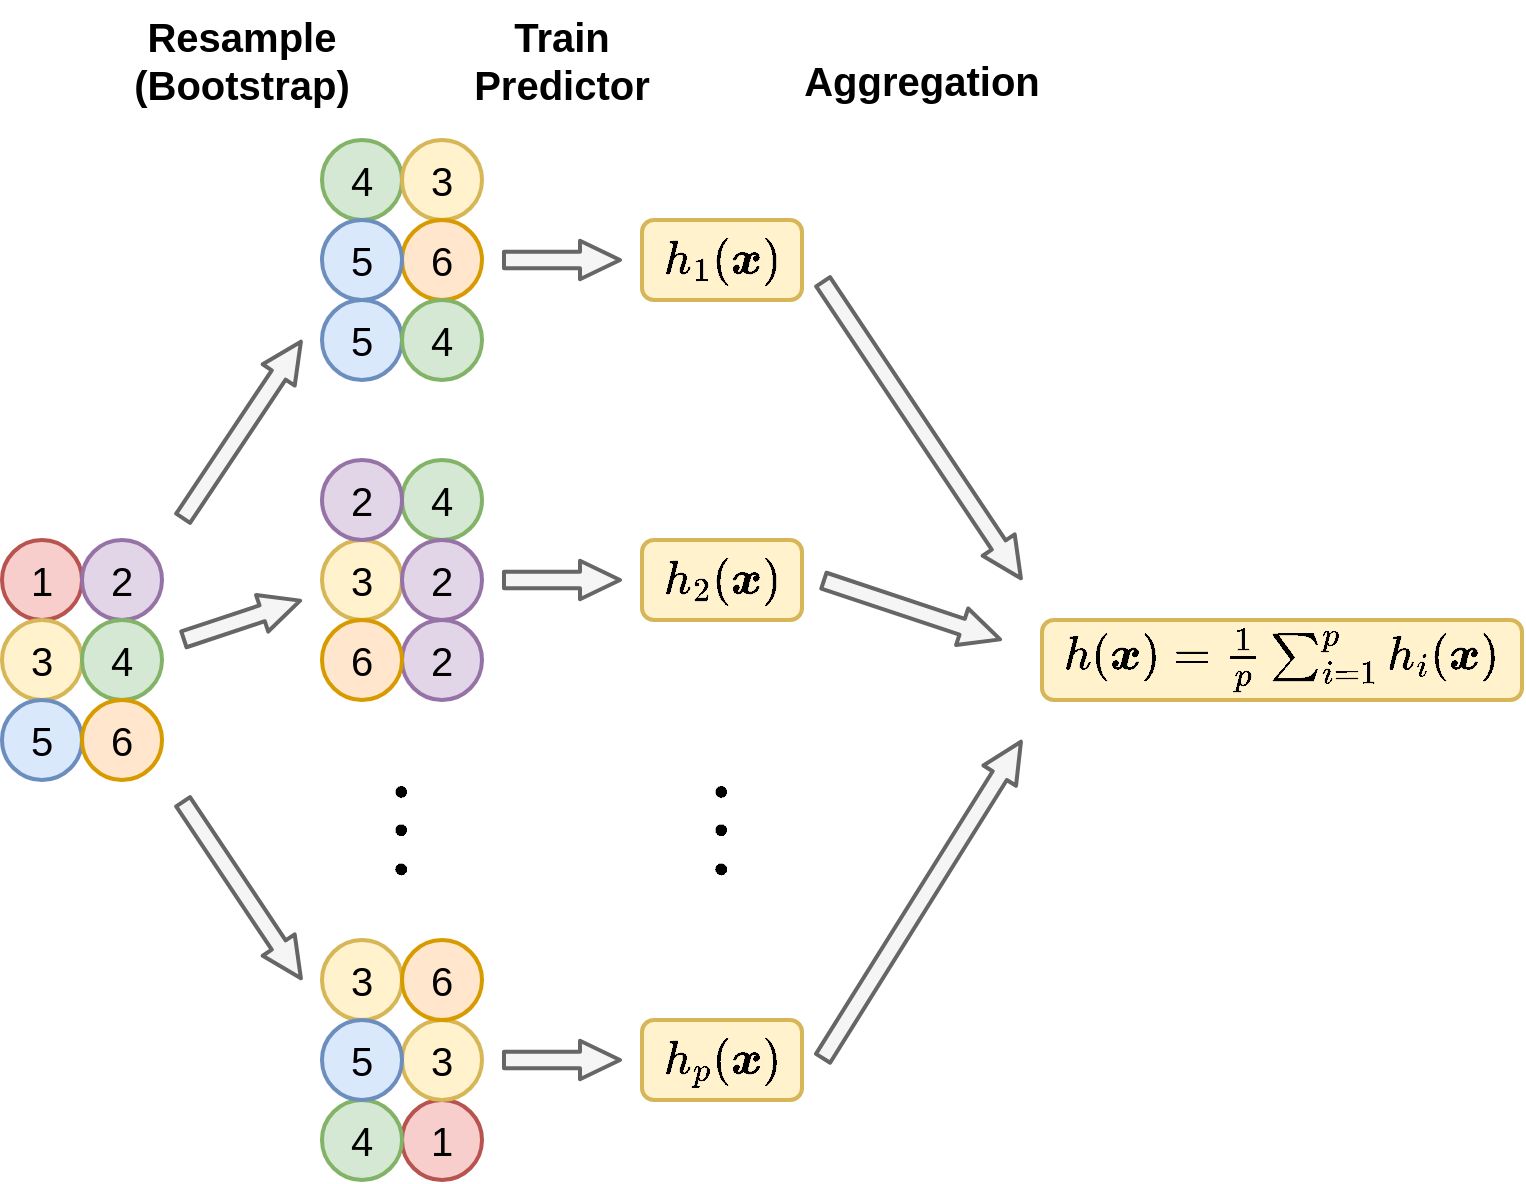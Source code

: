 <mxfile version="14.1.8" type="device"><diagram id="ODV0L1hNZXR7UKH8RCcP" name="Page-1"><mxGraphModel dx="1350" dy="843" grid="1" gridSize="10" guides="1" tooltips="1" connect="0" arrows="0" fold="1" page="1" pageScale="1" pageWidth="827" pageHeight="1169" math="1" shadow="0"><root><mxCell id="0"/><mxCell id="1" parent="0"/><mxCell id="ACD0V6y8mZ6Ry51Ar0Zk-1" value="1" style="ellipse;whiteSpace=wrap;html=1;fillColor=#f8cecc;strokeColor=#b85450;fontSize=20;strokeWidth=2;" parent="1" vertex="1"><mxGeometry x="40" y="320" width="40" height="40" as="geometry"/></mxCell><mxCell id="ACD0V6y8mZ6Ry51Ar0Zk-2" value="2" style="ellipse;whiteSpace=wrap;html=1;fillColor=#e1d5e7;strokeColor=#9673a6;fontSize=20;strokeWidth=2;" parent="1" vertex="1"><mxGeometry x="80" y="320" width="40" height="40" as="geometry"/></mxCell><mxCell id="ACD0V6y8mZ6Ry51Ar0Zk-3" value="3" style="ellipse;whiteSpace=wrap;html=1;fillColor=#fff2cc;strokeColor=#d6b656;fontSize=20;strokeWidth=2;" parent="1" vertex="1"><mxGeometry x="40" y="360" width="40" height="40" as="geometry"/></mxCell><mxCell id="ACD0V6y8mZ6Ry51Ar0Zk-4" value="4" style="ellipse;whiteSpace=wrap;html=1;fillColor=#d5e8d4;strokeColor=#82b366;fontSize=20;strokeWidth=2;" parent="1" vertex="1"><mxGeometry x="80" y="360" width="40" height="40" as="geometry"/></mxCell><mxCell id="ACD0V6y8mZ6Ry51Ar0Zk-5" value="5" style="ellipse;whiteSpace=wrap;html=1;fillColor=#dae8fc;strokeColor=#6c8ebf;fontSize=20;strokeWidth=2;" parent="1" vertex="1"><mxGeometry x="40" y="400" width="40" height="40" as="geometry"/></mxCell><mxCell id="ACD0V6y8mZ6Ry51Ar0Zk-6" value="6" style="ellipse;whiteSpace=wrap;html=1;fillColor=#ffe6cc;strokeColor=#d79b00;fontSize=20;strokeWidth=2;" parent="1" vertex="1"><mxGeometry x="80" y="400" width="40" height="40" as="geometry"/></mxCell><mxCell id="ACD0V6y8mZ6Ry51Ar0Zk-15" value="1" style="ellipse;whiteSpace=wrap;html=1;fillColor=#f8cecc;strokeColor=#b85450;fontSize=20;strokeWidth=2;" parent="1" vertex="1"><mxGeometry x="240" y="600" width="40" height="40" as="geometry"/></mxCell><mxCell id="ACD0V6y8mZ6Ry51Ar0Zk-16" value="2" style="ellipse;whiteSpace=wrap;html=1;fillColor=#e1d5e7;strokeColor=#9673a6;fontSize=20;strokeWidth=2;" parent="1" vertex="1"><mxGeometry x="240" y="360" width="40" height="40" as="geometry"/></mxCell><mxCell id="ACD0V6y8mZ6Ry51Ar0Zk-17" value="3" style="ellipse;whiteSpace=wrap;html=1;fillColor=#fff2cc;strokeColor=#d6b656;fontSize=20;strokeWidth=2;" parent="1" vertex="1"><mxGeometry x="200" y="520" width="40" height="40" as="geometry"/></mxCell><mxCell id="ACD0V6y8mZ6Ry51Ar0Zk-18" value="4" style="ellipse;whiteSpace=wrap;html=1;fillColor=#d5e8d4;strokeColor=#82b366;fontSize=20;strokeWidth=2;" parent="1" vertex="1"><mxGeometry x="240" y="280" width="40" height="40" as="geometry"/></mxCell><mxCell id="ACD0V6y8mZ6Ry51Ar0Zk-23" value="3" style="ellipse;whiteSpace=wrap;html=1;fillColor=#fff2cc;strokeColor=#d6b656;fontSize=20;strokeWidth=2;" parent="1" vertex="1"><mxGeometry x="200" y="320" width="40" height="40" as="geometry"/></mxCell><mxCell id="ACD0V6y8mZ6Ry51Ar0Zk-24" value="4" style="ellipse;whiteSpace=wrap;html=1;fillColor=#d5e8d4;strokeColor=#82b366;fontSize=20;strokeWidth=2;" parent="1" vertex="1"><mxGeometry x="200" y="120" width="40" height="40" as="geometry"/></mxCell><mxCell id="ACD0V6y8mZ6Ry51Ar0Zk-28" value="2" style="ellipse;whiteSpace=wrap;html=1;fillColor=#e1d5e7;strokeColor=#9673a6;fontSize=20;strokeWidth=2;" parent="1" vertex="1"><mxGeometry x="200" y="280" width="40" height="40" as="geometry"/></mxCell><mxCell id="ACD0V6y8mZ6Ry51Ar0Zk-35" value="3" style="ellipse;whiteSpace=wrap;html=1;fillColor=#fff2cc;strokeColor=#d6b656;fontSize=20;strokeWidth=2;" parent="1" vertex="1"><mxGeometry x="240" y="120" width="40" height="40" as="geometry"/></mxCell><mxCell id="ACD0V6y8mZ6Ry51Ar0Zk-36" value="4" style="ellipse;whiteSpace=wrap;html=1;fillColor=#d5e8d4;strokeColor=#82b366;fontSize=20;strokeWidth=2;" parent="1" vertex="1"><mxGeometry x="200" y="600" width="40" height="40" as="geometry"/></mxCell><mxCell id="ACD0V6y8mZ6Ry51Ar0Zk-37" value="5" style="ellipse;whiteSpace=wrap;html=1;fillColor=#dae8fc;strokeColor=#6c8ebf;fontSize=20;strokeWidth=2;" parent="1" vertex="1"><mxGeometry x="200" y="200" width="40" height="40" as="geometry"/></mxCell><mxCell id="ACD0V6y8mZ6Ry51Ar0Zk-38" value="6" style="ellipse;whiteSpace=wrap;html=1;fillColor=#ffe6cc;strokeColor=#d79b00;fontSize=20;strokeWidth=2;" parent="1" vertex="1"><mxGeometry x="240" y="160" width="40" height="40" as="geometry"/></mxCell><mxCell id="ACD0V6y8mZ6Ry51Ar0Zk-41" value="3" style="ellipse;whiteSpace=wrap;html=1;fillColor=#fff2cc;strokeColor=#d6b656;fontSize=20;strokeWidth=2;" parent="1" vertex="1"><mxGeometry x="240" y="560" width="40" height="40" as="geometry"/></mxCell><mxCell id="ACD0V6y8mZ6Ry51Ar0Zk-42" value="4" style="ellipse;whiteSpace=wrap;html=1;fillColor=#d5e8d4;strokeColor=#82b366;fontSize=20;strokeWidth=2;" parent="1" vertex="1"><mxGeometry x="240" y="200" width="40" height="40" as="geometry"/></mxCell><mxCell id="ACD0V6y8mZ6Ry51Ar0Zk-43" value="5" style="ellipse;whiteSpace=wrap;html=1;fillColor=#dae8fc;strokeColor=#6c8ebf;fontSize=20;strokeWidth=2;" parent="1" vertex="1"><mxGeometry x="200" y="160" width="40" height="40" as="geometry"/></mxCell><mxCell id="ACD0V6y8mZ6Ry51Ar0Zk-44" value="6" style="ellipse;whiteSpace=wrap;html=1;fillColor=#ffe6cc;strokeColor=#d79b00;fontSize=20;strokeWidth=2;" parent="1" vertex="1"><mxGeometry x="240" y="520" width="40" height="40" as="geometry"/></mxCell><mxCell id="ACD0V6y8mZ6Ry51Ar0Zk-46" value="2" style="ellipse;whiteSpace=wrap;html=1;fillColor=#e1d5e7;strokeColor=#9673a6;fontSize=20;strokeWidth=2;" parent="1" vertex="1"><mxGeometry x="240" y="320" width="40" height="40" as="geometry"/></mxCell><mxCell id="ACD0V6y8mZ6Ry51Ar0Zk-50" value="6" style="ellipse;whiteSpace=wrap;html=1;fillColor=#ffe6cc;strokeColor=#d79b00;fontSize=20;strokeWidth=2;" parent="1" vertex="1"><mxGeometry x="200" y="360" width="40" height="40" as="geometry"/></mxCell><mxCell id="ACD0V6y8mZ6Ry51Ar0Zk-61" value="5" style="ellipse;whiteSpace=wrap;html=1;fillColor=#dae8fc;strokeColor=#6c8ebf;fontSize=20;strokeWidth=2;" parent="1" vertex="1"><mxGeometry x="200" y="560" width="40" height="40" as="geometry"/></mxCell><mxCell id="ACD0V6y8mZ6Ry51Ar0Zk-66" value="" style="shape=flexArrow;endArrow=classic;html=1;fontSize=20;endWidth=8.889;endSize=6;width=7.333;fillColor=#f5f5f5;strokeColor=#666666;strokeWidth=2;" parent="1" edge="1"><mxGeometry width="50" height="50" relative="1" as="geometry"><mxPoint x="130" y="370" as="sourcePoint"/><mxPoint x="190" y="350" as="targetPoint"/></mxGeometry></mxCell><mxCell id="ACD0V6y8mZ6Ry51Ar0Zk-70" value="\(h_1(\boldsymbol{x})\)" style="rounded=1;whiteSpace=wrap;html=1;strokeWidth=2;fillColor=#fff2cc;fontSize=20;strokeColor=#d6b656;" parent="1" vertex="1"><mxGeometry x="360" y="160" width="80" height="40" as="geometry"/></mxCell><mxCell id="ACD0V6y8mZ6Ry51Ar0Zk-72" value="\(h_2(\boldsymbol{x})&lt;br&gt;\)" style="rounded=1;whiteSpace=wrap;html=1;strokeWidth=2;fillColor=#fff2cc;fontSize=20;strokeColor=#d6b656;" parent="1" vertex="1"><mxGeometry x="360" y="320" width="80" height="40" as="geometry"/></mxCell><mxCell id="ACD0V6y8mZ6Ry51Ar0Zk-73" value="\(h_p(\boldsymbol{x})&lt;br&gt;\)" style="rounded=1;whiteSpace=wrap;html=1;strokeWidth=2;fillColor=#fff2cc;fontSize=20;strokeColor=#d6b656;" parent="1" vertex="1"><mxGeometry x="360" y="560" width="80" height="40" as="geometry"/></mxCell><mxCell id="ACD0V6y8mZ6Ry51Ar0Zk-77" value="Resample&lt;br&gt;(Bootstrap)" style="text;html=1;strokeColor=none;fillColor=none;align=center;verticalAlign=middle;whiteSpace=wrap;rounded=0;fontSize=20;fontStyle=1" parent="1" vertex="1"><mxGeometry x="100" y="50" width="120" height="60" as="geometry"/></mxCell><mxCell id="ACD0V6y8mZ6Ry51Ar0Zk-78" value="Train Predictor" style="text;html=1;strokeColor=none;fillColor=none;align=center;verticalAlign=middle;whiteSpace=wrap;rounded=0;fontSize=20;fontStyle=1" parent="1" vertex="1"><mxGeometry x="260" y="50" width="120" height="60" as="geometry"/></mxCell><mxCell id="ACD0V6y8mZ6Ry51Ar0Zk-79" value="Aggregation" style="text;html=1;strokeColor=none;fillColor=none;align=center;verticalAlign=middle;whiteSpace=wrap;rounded=0;fontSize=20;fontStyle=1" parent="1" vertex="1"><mxGeometry x="440" y="80" width="120" height="20" as="geometry"/></mxCell><mxCell id="ACD0V6y8mZ6Ry51Ar0Zk-84" value="\(h(\boldsymbol{x})&lt;br&gt;=\frac{1}{p}\sum_{i=1}^p h_i(\boldsymbol{x})&lt;br&gt;\)" style="rounded=1;whiteSpace=wrap;html=1;strokeWidth=2;fillColor=#fff2cc;fontSize=20;strokeColor=#d6b656;" parent="1" vertex="1"><mxGeometry x="560" y="360" width="240" height="40" as="geometry"/></mxCell><mxCell id="ACD0V6y8mZ6Ry51Ar0Zk-85" value="" style="shape=flexArrow;endArrow=classic;html=1;fontSize=20;endWidth=8.889;endSize=6;width=7.333;fillColor=#f5f5f5;strokeColor=#666666;strokeWidth=2;" parent="1" edge="1"><mxGeometry width="50" height="50" relative="1" as="geometry"><mxPoint x="130" y="310" as="sourcePoint"/><mxPoint x="190" y="220" as="targetPoint"/></mxGeometry></mxCell><mxCell id="ACD0V6y8mZ6Ry51Ar0Zk-86" value="" style="shape=flexArrow;endArrow=classic;html=1;fontSize=20;endWidth=8.889;endSize=6;width=7.333;fillColor=#f5f5f5;strokeColor=#666666;strokeWidth=2;" parent="1" edge="1"><mxGeometry width="50" height="50" relative="1" as="geometry"><mxPoint x="130" y="450" as="sourcePoint"/><mxPoint x="190" y="540" as="targetPoint"/></mxGeometry></mxCell><mxCell id="ACD0V6y8mZ6Ry51Ar0Zk-87" value="" style="shape=flexArrow;endArrow=classic;html=1;fontSize=20;endWidth=8.889;endSize=6;width=7.333;fillColor=#f5f5f5;strokeColor=#666666;strokeWidth=2;" parent="1" edge="1"><mxGeometry width="50" height="50" relative="1" as="geometry"><mxPoint x="290" y="180" as="sourcePoint"/><mxPoint x="350" y="180" as="targetPoint"/></mxGeometry></mxCell><mxCell id="ACD0V6y8mZ6Ry51Ar0Zk-88" value="" style="shape=flexArrow;endArrow=classic;html=1;fontSize=20;endWidth=8.889;endSize=6;width=7.333;fillColor=#f5f5f5;strokeColor=#666666;strokeWidth=2;" parent="1" edge="1"><mxGeometry width="50" height="50" relative="1" as="geometry"><mxPoint x="290" y="340" as="sourcePoint"/><mxPoint x="350" y="340" as="targetPoint"/></mxGeometry></mxCell><mxCell id="ACD0V6y8mZ6Ry51Ar0Zk-89" value="" style="shape=flexArrow;endArrow=classic;html=1;fontSize=20;endWidth=8.889;endSize=6;width=7.333;fillColor=#f5f5f5;strokeColor=#666666;strokeWidth=2;" parent="1" edge="1"><mxGeometry width="50" height="50" relative="1" as="geometry"><mxPoint x="290" y="580" as="sourcePoint"/><mxPoint x="350" y="580" as="targetPoint"/></mxGeometry></mxCell><mxCell id="ACD0V6y8mZ6Ry51Ar0Zk-90" value="" style="shape=flexArrow;endArrow=classic;html=1;fontSize=20;endWidth=8.889;endSize=6;width=7.333;fillColor=#f5f5f5;strokeColor=#666666;strokeWidth=2;" parent="1" edge="1"><mxGeometry width="50" height="50" relative="1" as="geometry"><mxPoint x="450" y="190" as="sourcePoint"/><mxPoint x="550" y="340" as="targetPoint"/></mxGeometry></mxCell><mxCell id="ACD0V6y8mZ6Ry51Ar0Zk-91" value="" style="shape=flexArrow;endArrow=classic;html=1;fontSize=20;endWidth=8.889;endSize=6;width=7.333;fillColor=#f5f5f5;strokeColor=#666666;strokeWidth=2;" parent="1" edge="1"><mxGeometry width="50" height="50" relative="1" as="geometry"><mxPoint x="450" y="340" as="sourcePoint"/><mxPoint x="540" y="370" as="targetPoint"/></mxGeometry></mxCell><mxCell id="ACD0V6y8mZ6Ry51Ar0Zk-92" value="" style="shape=flexArrow;endArrow=classic;html=1;fontSize=20;endWidth=8.889;endSize=6;width=7.333;fillColor=#f5f5f5;strokeColor=#666666;strokeWidth=2;" parent="1" edge="1"><mxGeometry width="50" height="50" relative="1" as="geometry"><mxPoint x="450" y="580" as="sourcePoint"/><mxPoint x="550" y="420" as="targetPoint"/></mxGeometry></mxCell><mxCell id="bZrKNP4p71Lonv0qrdfs-1" value="\(\vdots\)" style="text;html=1;strokeColor=none;fillColor=none;align=center;verticalAlign=middle;whiteSpace=wrap;rounded=0;fontSize=40;" vertex="1" parent="1"><mxGeometry x="220" y="420" width="40" height="80" as="geometry"/></mxCell><mxCell id="bZrKNP4p71Lonv0qrdfs-2" value="\(\vdots\)" style="text;html=1;strokeColor=none;fillColor=none;align=center;verticalAlign=middle;whiteSpace=wrap;rounded=0;fontSize=40;" vertex="1" parent="1"><mxGeometry x="380" y="420" width="40" height="80" as="geometry"/></mxCell></root></mxGraphModel></diagram></mxfile>